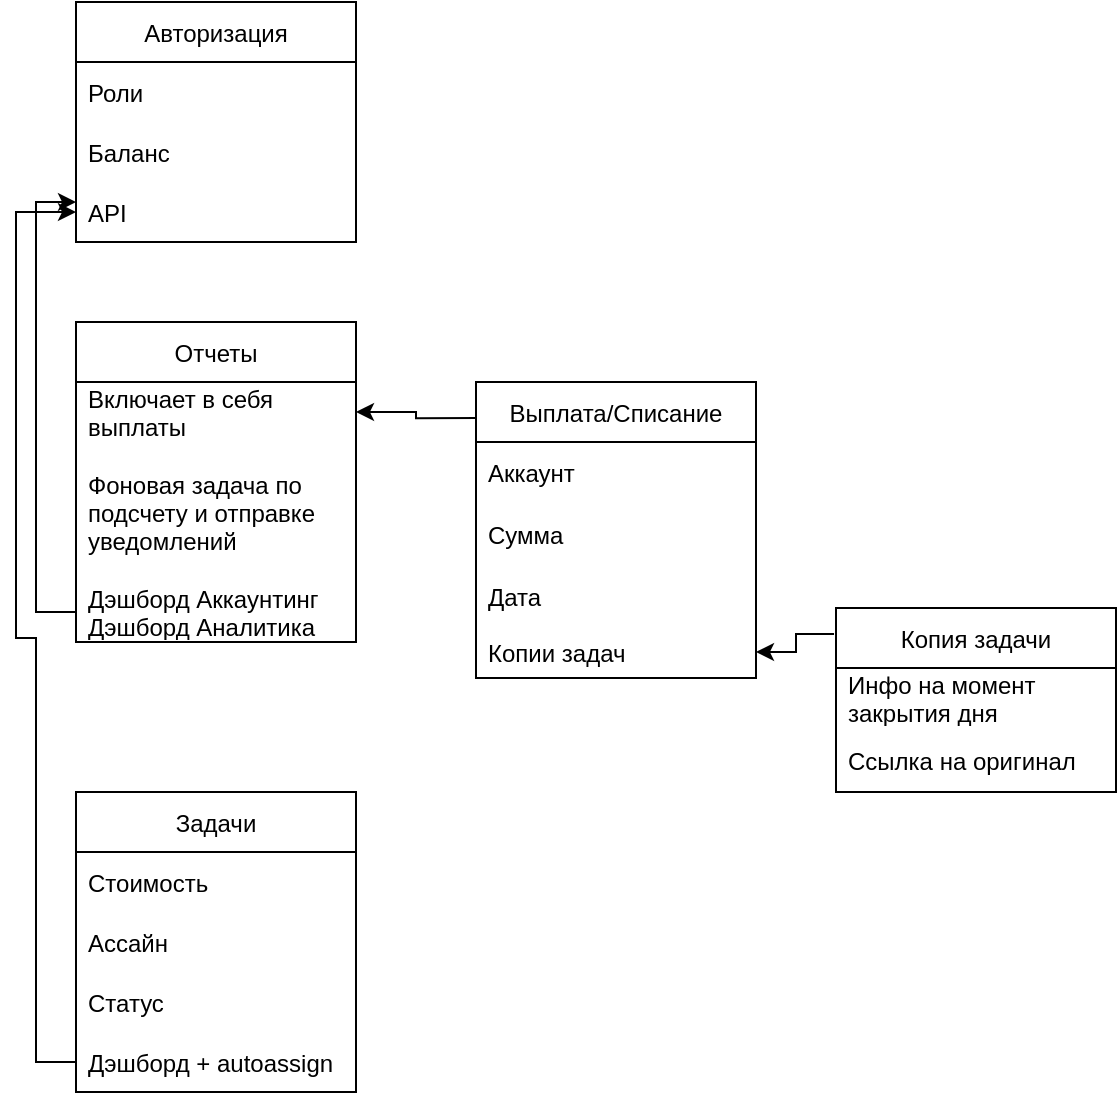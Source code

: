 <mxfile version="17.4.6" type="github"><diagram id="4Keph5H-ZTxzwNRtqx39" name="Page-1"><mxGraphModel dx="1182" dy="713" grid="1" gridSize="10" guides="1" tooltips="1" connect="1" arrows="1" fold="1" page="1" pageScale="1" pageWidth="827" pageHeight="1169" math="0" shadow="0"><root><mxCell id="0"/><mxCell id="1" parent="0"/><mxCell id="-qmEtC7lmAS2Gv49qeYi-3" value="Авторизация" style="swimlane;fontStyle=0;childLayout=stackLayout;horizontal=1;startSize=30;horizontalStack=0;resizeParent=1;resizeParentMax=0;resizeLast=0;collapsible=1;marginBottom=0;" parent="1" vertex="1"><mxGeometry x="40" y="40" width="140" height="120" as="geometry"/></mxCell><mxCell id="-qmEtC7lmAS2Gv49qeYi-4" value="Роли" style="text;strokeColor=none;fillColor=none;align=left;verticalAlign=middle;spacingLeft=4;spacingRight=4;overflow=hidden;points=[[0,0.5],[1,0.5]];portConstraint=eastwest;rotatable=0;" parent="-qmEtC7lmAS2Gv49qeYi-3" vertex="1"><mxGeometry y="30" width="140" height="30" as="geometry"/></mxCell><mxCell id="-qmEtC7lmAS2Gv49qeYi-5" value="Баланс" style="text;strokeColor=none;fillColor=none;align=left;verticalAlign=middle;spacingLeft=4;spacingRight=4;overflow=hidden;points=[[0,0.5],[1,0.5]];portConstraint=eastwest;rotatable=0;" parent="-qmEtC7lmAS2Gv49qeYi-3" vertex="1"><mxGeometry y="60" width="140" height="30" as="geometry"/></mxCell><mxCell id="-qmEtC7lmAS2Gv49qeYi-6" value="API" style="text;strokeColor=none;fillColor=none;align=left;verticalAlign=middle;spacingLeft=4;spacingRight=4;overflow=hidden;points=[[0,0.5],[1,0.5]];portConstraint=eastwest;rotatable=0;" parent="-qmEtC7lmAS2Gv49qeYi-3" vertex="1"><mxGeometry y="90" width="140" height="30" as="geometry"/></mxCell><mxCell id="-qmEtC7lmAS2Gv49qeYi-7" value="Отчеты" style="swimlane;fontStyle=0;childLayout=stackLayout;horizontal=1;startSize=30;horizontalStack=0;resizeParent=1;resizeParentMax=0;resizeLast=0;collapsible=1;marginBottom=0;" parent="1" vertex="1"><mxGeometry x="40" y="200" width="140" height="160" as="geometry"/></mxCell><mxCell id="-qmEtC7lmAS2Gv49qeYi-8" value="Включает в себя &#10;выплаты" style="text;strokeColor=none;fillColor=none;align=left;verticalAlign=middle;spacingLeft=4;spacingRight=4;overflow=hidden;points=[[0,0.5],[1,0.5]];portConstraint=eastwest;rotatable=0;" parent="-qmEtC7lmAS2Gv49qeYi-7" vertex="1"><mxGeometry y="30" width="140" height="30" as="geometry"/></mxCell><mxCell id="-qmEtC7lmAS2Gv49qeYi-10" value="Фоновая задача по &#10;подсчету и отправке &#10;уведомлений" style="text;strokeColor=none;fillColor=none;align=left;verticalAlign=middle;spacingLeft=4;spacingRight=4;overflow=hidden;points=[[0,0.5],[1,0.5]];portConstraint=eastwest;rotatable=0;" parent="-qmEtC7lmAS2Gv49qeYi-7" vertex="1"><mxGeometry y="60" width="140" height="70" as="geometry"/></mxCell><mxCell id="-qmEtC7lmAS2Gv49qeYi-9" value="Дэшборд Аккаунтинг&#10;Дэшборд Аналитика&#10;" style="text;strokeColor=none;fillColor=none;align=left;verticalAlign=middle;spacingLeft=4;spacingRight=4;overflow=hidden;points=[[0,0.5],[1,0.5]];portConstraint=eastwest;rotatable=0;" parent="-qmEtC7lmAS2Gv49qeYi-7" vertex="1"><mxGeometry y="130" width="140" height="30" as="geometry"/></mxCell><mxCell id="-qmEtC7lmAS2Gv49qeYi-23" style="edgeStyle=orthogonalEdgeStyle;rounded=0;orthogonalLoop=1;jettySize=auto;html=1;exitX=0.007;exitY=0.122;exitDx=0;exitDy=0;entryX=1;entryY=0.5;entryDx=0;entryDy=0;exitPerimeter=0;" parent="1" source="-qmEtC7lmAS2Gv49qeYi-12" target="-qmEtC7lmAS2Gv49qeYi-8" edge="1"><mxGeometry relative="1" as="geometry"/></mxCell><mxCell id="-qmEtC7lmAS2Gv49qeYi-12" value="Выплата/Списание" style="swimlane;fontStyle=0;childLayout=stackLayout;horizontal=1;startSize=30;horizontalStack=0;resizeParent=1;resizeParentMax=0;resizeLast=0;collapsible=1;marginBottom=0;" parent="1" vertex="1"><mxGeometry x="240" y="230" width="140" height="148" as="geometry"/></mxCell><mxCell id="-qmEtC7lmAS2Gv49qeYi-13" value="Аккаунт" style="text;strokeColor=none;fillColor=none;align=left;verticalAlign=middle;spacingLeft=4;spacingRight=4;overflow=hidden;points=[[0,0.5],[1,0.5]];portConstraint=eastwest;rotatable=0;" parent="-qmEtC7lmAS2Gv49qeYi-12" vertex="1"><mxGeometry y="30" width="140" height="30" as="geometry"/></mxCell><mxCell id="-qmEtC7lmAS2Gv49qeYi-14" value="Сумма" style="text;strokeColor=none;fillColor=none;align=left;verticalAlign=middle;spacingLeft=4;spacingRight=4;overflow=hidden;points=[[0,0.5],[1,0.5]];portConstraint=eastwest;rotatable=0;" parent="-qmEtC7lmAS2Gv49qeYi-12" vertex="1"><mxGeometry y="60" width="140" height="32" as="geometry"/></mxCell><mxCell id="-qmEtC7lmAS2Gv49qeYi-16" value="Дата" style="text;strokeColor=none;fillColor=none;align=left;verticalAlign=middle;spacingLeft=4;spacingRight=4;overflow=hidden;points=[[0,0.5],[1,0.5]];portConstraint=eastwest;rotatable=0;" parent="-qmEtC7lmAS2Gv49qeYi-12" vertex="1"><mxGeometry y="92" width="140" height="30" as="geometry"/></mxCell><mxCell id="-qmEtC7lmAS2Gv49qeYi-15" value="Копии задач" style="text;strokeColor=none;fillColor=none;align=left;verticalAlign=middle;spacingLeft=4;spacingRight=4;overflow=hidden;points=[[0,0.5],[1,0.5]];portConstraint=eastwest;rotatable=0;" parent="-qmEtC7lmAS2Gv49qeYi-12" vertex="1"><mxGeometry y="122" width="140" height="26" as="geometry"/></mxCell><mxCell id="-qmEtC7lmAS2Gv49qeYi-22" style="edgeStyle=orthogonalEdgeStyle;rounded=0;orthogonalLoop=1;jettySize=auto;html=1;entryX=1;entryY=0.5;entryDx=0;entryDy=0;exitX=-0.007;exitY=0.141;exitDx=0;exitDy=0;exitPerimeter=0;" parent="1" source="-qmEtC7lmAS2Gv49qeYi-17" target="-qmEtC7lmAS2Gv49qeYi-15" edge="1"><mxGeometry relative="1" as="geometry"><mxPoint x="410" y="210" as="sourcePoint"/></mxGeometry></mxCell><mxCell id="-qmEtC7lmAS2Gv49qeYi-17" value="Копия задачи" style="swimlane;fontStyle=0;childLayout=stackLayout;horizontal=1;startSize=30;horizontalStack=0;resizeParent=1;resizeParentMax=0;resizeLast=0;collapsible=1;marginBottom=0;" parent="1" vertex="1"><mxGeometry x="420" y="343" width="140" height="92" as="geometry"/></mxCell><mxCell id="-qmEtC7lmAS2Gv49qeYi-18" value="Инфо на момент &#10;закрытия дня" style="text;strokeColor=none;fillColor=none;align=left;verticalAlign=middle;spacingLeft=4;spacingRight=4;overflow=hidden;points=[[0,0.5],[1,0.5]];portConstraint=eastwest;rotatable=0;" parent="-qmEtC7lmAS2Gv49qeYi-17" vertex="1"><mxGeometry y="30" width="140" height="30" as="geometry"/></mxCell><mxCell id="-qmEtC7lmAS2Gv49qeYi-19" value="Ссылка на оригинал" style="text;strokeColor=none;fillColor=none;align=left;verticalAlign=middle;spacingLeft=4;spacingRight=4;overflow=hidden;points=[[0,0.5],[1,0.5]];portConstraint=eastwest;rotatable=0;" parent="-qmEtC7lmAS2Gv49qeYi-17" vertex="1"><mxGeometry y="60" width="140" height="32" as="geometry"/></mxCell><mxCell id="-qmEtC7lmAS2Gv49qeYi-24" value="Задачи" style="swimlane;fontStyle=0;childLayout=stackLayout;horizontal=1;startSize=30;horizontalStack=0;resizeParent=1;resizeParentMax=0;resizeLast=0;collapsible=1;marginBottom=0;" parent="1" vertex="1"><mxGeometry x="40" y="435" width="140" height="150" as="geometry"/></mxCell><mxCell id="-qmEtC7lmAS2Gv49qeYi-25" value="Стоимость" style="text;strokeColor=none;fillColor=none;align=left;verticalAlign=middle;spacingLeft=4;spacingRight=4;overflow=hidden;points=[[0,0.5],[1,0.5]];portConstraint=eastwest;rotatable=0;" parent="-qmEtC7lmAS2Gv49qeYi-24" vertex="1"><mxGeometry y="30" width="140" height="30" as="geometry"/></mxCell><mxCell id="-qmEtC7lmAS2Gv49qeYi-28" value="Ассайн" style="text;strokeColor=none;fillColor=none;align=left;verticalAlign=middle;spacingLeft=4;spacingRight=4;overflow=hidden;points=[[0,0.5],[1,0.5]];portConstraint=eastwest;rotatable=0;" parent="-qmEtC7lmAS2Gv49qeYi-24" vertex="1"><mxGeometry y="60" width="140" height="30" as="geometry"/></mxCell><mxCell id="-qmEtC7lmAS2Gv49qeYi-26" value="Статус" style="text;strokeColor=none;fillColor=none;align=left;verticalAlign=middle;spacingLeft=4;spacingRight=4;overflow=hidden;points=[[0,0.5],[1,0.5]];portConstraint=eastwest;rotatable=0;" parent="-qmEtC7lmAS2Gv49qeYi-24" vertex="1"><mxGeometry y="90" width="140" height="30" as="geometry"/></mxCell><mxCell id="-qmEtC7lmAS2Gv49qeYi-27" value="Дэшборд + autoassign" style="text;strokeColor=none;fillColor=none;align=left;verticalAlign=middle;spacingLeft=4;spacingRight=4;overflow=hidden;points=[[0,0.5],[1,0.5]];portConstraint=eastwest;rotatable=0;" parent="-qmEtC7lmAS2Gv49qeYi-24" vertex="1"><mxGeometry y="120" width="140" height="30" as="geometry"/></mxCell><mxCell id="-qmEtC7lmAS2Gv49qeYi-35" style="edgeStyle=orthogonalEdgeStyle;rounded=0;orthogonalLoop=1;jettySize=auto;html=1;" parent="1" source="-qmEtC7lmAS2Gv49qeYi-9" edge="1"><mxGeometry relative="1" as="geometry"><mxPoint x="40" y="140" as="targetPoint"/><Array as="points"><mxPoint x="20" y="345"/><mxPoint x="20" y="140"/><mxPoint x="39" y="140"/></Array></mxGeometry></mxCell><mxCell id="-qmEtC7lmAS2Gv49qeYi-36" style="edgeStyle=orthogonalEdgeStyle;rounded=0;orthogonalLoop=1;jettySize=auto;html=1;entryX=0;entryY=0.5;entryDx=0;entryDy=0;" parent="1" source="-qmEtC7lmAS2Gv49qeYi-27" target="-qmEtC7lmAS2Gv49qeYi-6" edge="1"><mxGeometry relative="1" as="geometry"><mxPoint x="10" y="60" as="targetPoint"/><Array as="points"><mxPoint x="20" y="570"/><mxPoint x="20" y="358"/><mxPoint x="10" y="358"/><mxPoint x="10" y="145"/></Array></mxGeometry></mxCell></root></mxGraphModel></diagram></mxfile>